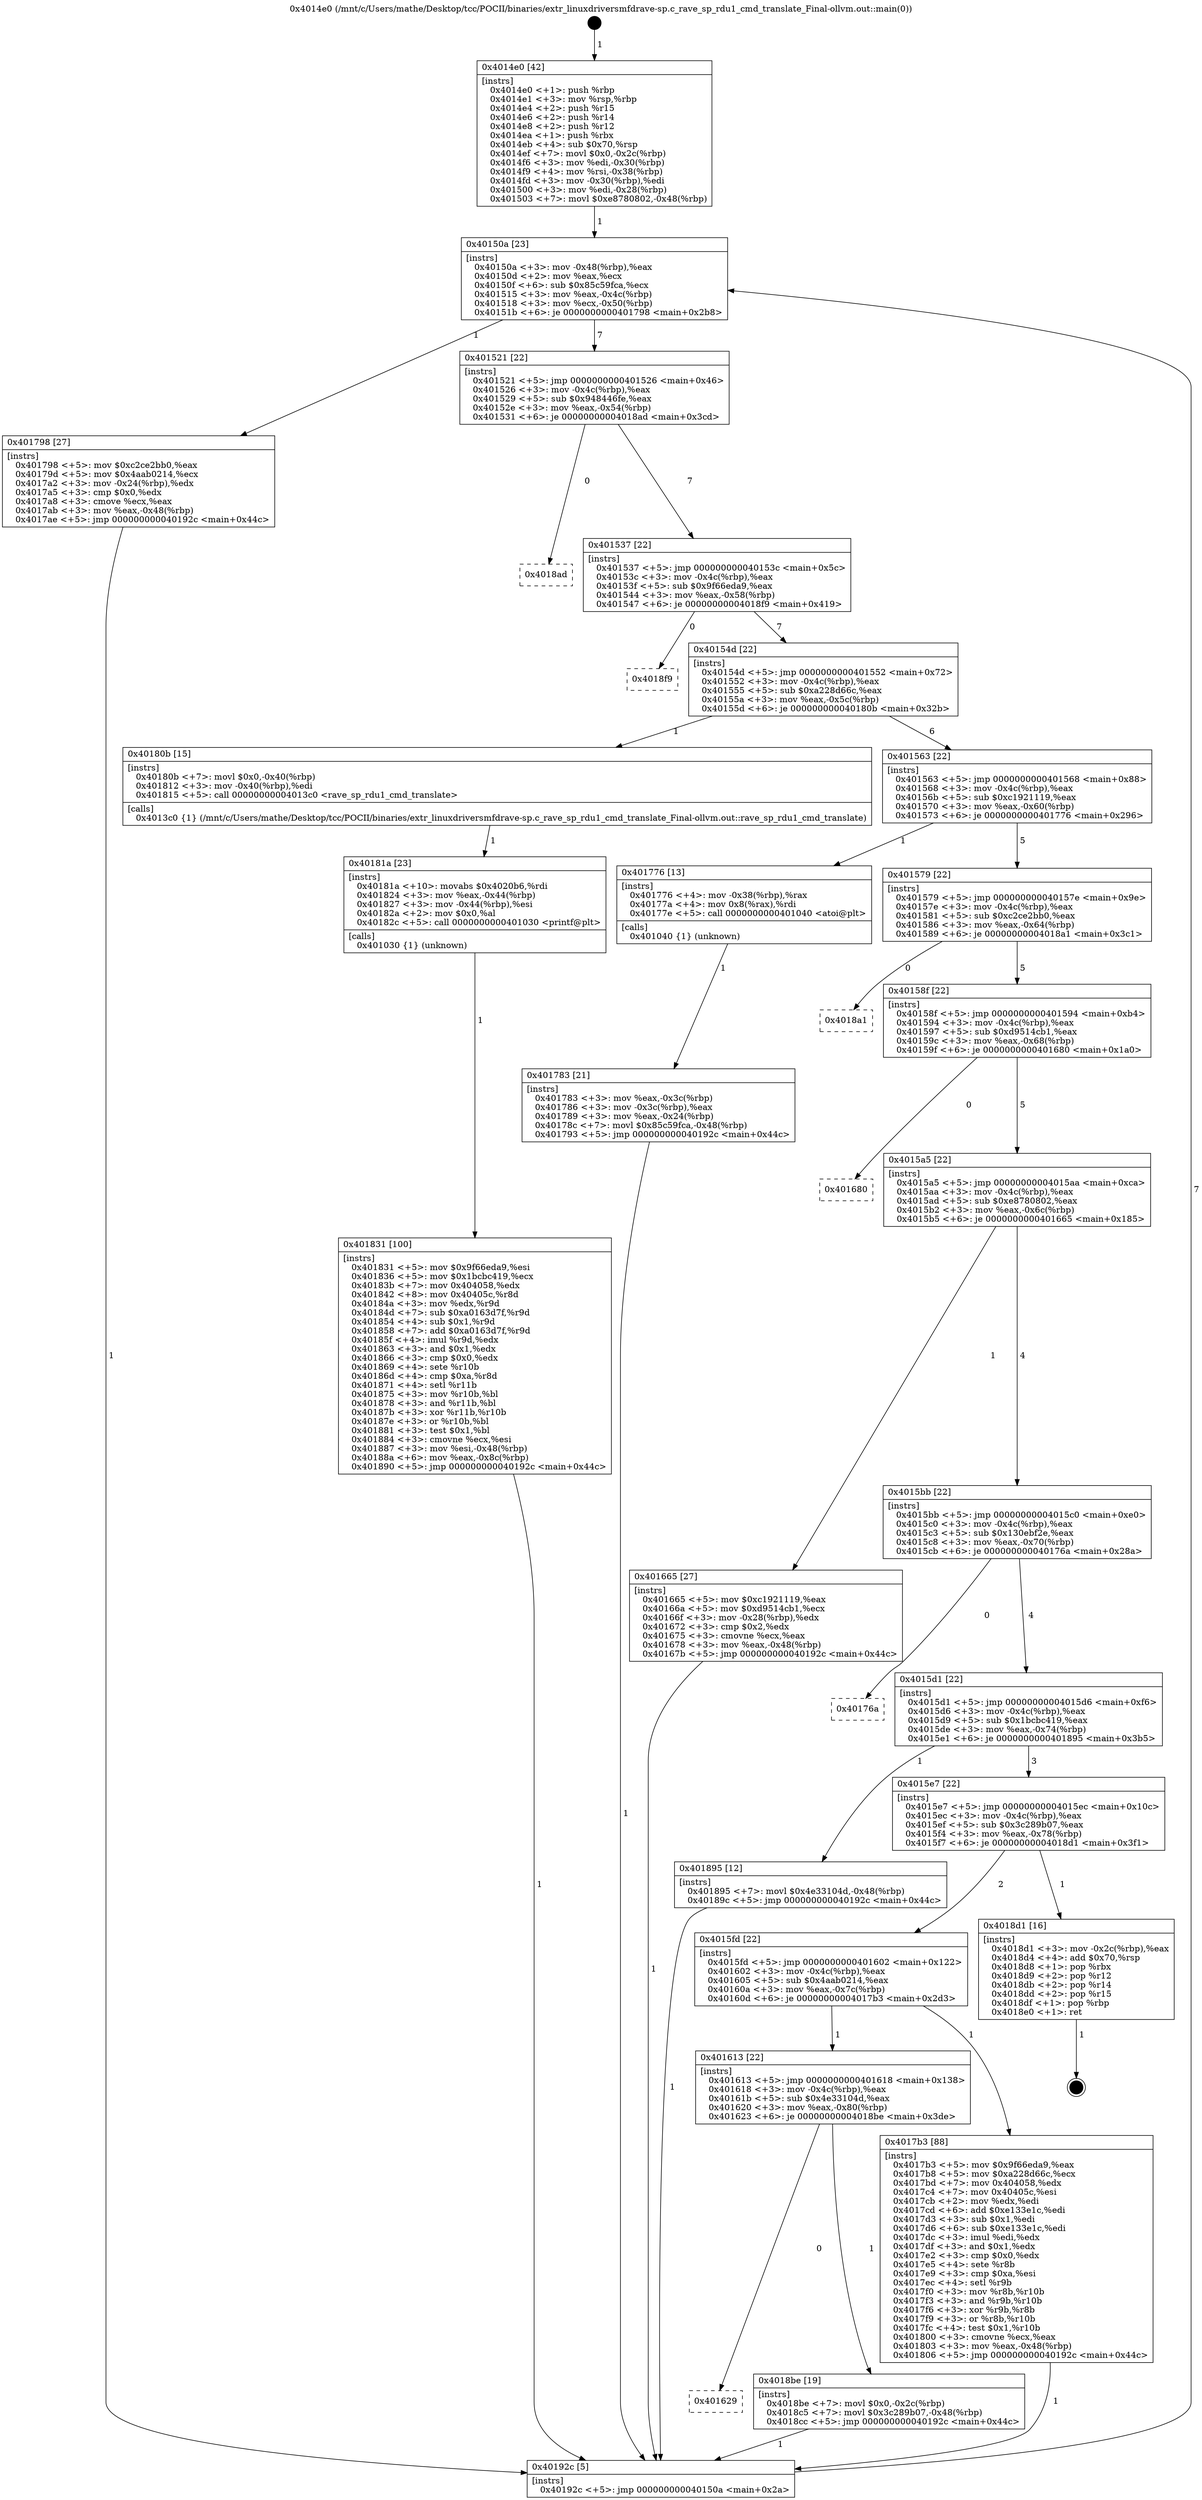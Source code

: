 digraph "0x4014e0" {
  label = "0x4014e0 (/mnt/c/Users/mathe/Desktop/tcc/POCII/binaries/extr_linuxdriversmfdrave-sp.c_rave_sp_rdu1_cmd_translate_Final-ollvm.out::main(0))"
  labelloc = "t"
  node[shape=record]

  Entry [label="",width=0.3,height=0.3,shape=circle,fillcolor=black,style=filled]
  "0x40150a" [label="{
     0x40150a [23]\l
     | [instrs]\l
     &nbsp;&nbsp;0x40150a \<+3\>: mov -0x48(%rbp),%eax\l
     &nbsp;&nbsp;0x40150d \<+2\>: mov %eax,%ecx\l
     &nbsp;&nbsp;0x40150f \<+6\>: sub $0x85c59fca,%ecx\l
     &nbsp;&nbsp;0x401515 \<+3\>: mov %eax,-0x4c(%rbp)\l
     &nbsp;&nbsp;0x401518 \<+3\>: mov %ecx,-0x50(%rbp)\l
     &nbsp;&nbsp;0x40151b \<+6\>: je 0000000000401798 \<main+0x2b8\>\l
  }"]
  "0x401798" [label="{
     0x401798 [27]\l
     | [instrs]\l
     &nbsp;&nbsp;0x401798 \<+5\>: mov $0xc2ce2bb0,%eax\l
     &nbsp;&nbsp;0x40179d \<+5\>: mov $0x4aab0214,%ecx\l
     &nbsp;&nbsp;0x4017a2 \<+3\>: mov -0x24(%rbp),%edx\l
     &nbsp;&nbsp;0x4017a5 \<+3\>: cmp $0x0,%edx\l
     &nbsp;&nbsp;0x4017a8 \<+3\>: cmove %ecx,%eax\l
     &nbsp;&nbsp;0x4017ab \<+3\>: mov %eax,-0x48(%rbp)\l
     &nbsp;&nbsp;0x4017ae \<+5\>: jmp 000000000040192c \<main+0x44c\>\l
  }"]
  "0x401521" [label="{
     0x401521 [22]\l
     | [instrs]\l
     &nbsp;&nbsp;0x401521 \<+5\>: jmp 0000000000401526 \<main+0x46\>\l
     &nbsp;&nbsp;0x401526 \<+3\>: mov -0x4c(%rbp),%eax\l
     &nbsp;&nbsp;0x401529 \<+5\>: sub $0x948446fe,%eax\l
     &nbsp;&nbsp;0x40152e \<+3\>: mov %eax,-0x54(%rbp)\l
     &nbsp;&nbsp;0x401531 \<+6\>: je 00000000004018ad \<main+0x3cd\>\l
  }"]
  Exit [label="",width=0.3,height=0.3,shape=circle,fillcolor=black,style=filled,peripheries=2]
  "0x4018ad" [label="{
     0x4018ad\l
  }", style=dashed]
  "0x401537" [label="{
     0x401537 [22]\l
     | [instrs]\l
     &nbsp;&nbsp;0x401537 \<+5\>: jmp 000000000040153c \<main+0x5c\>\l
     &nbsp;&nbsp;0x40153c \<+3\>: mov -0x4c(%rbp),%eax\l
     &nbsp;&nbsp;0x40153f \<+5\>: sub $0x9f66eda9,%eax\l
     &nbsp;&nbsp;0x401544 \<+3\>: mov %eax,-0x58(%rbp)\l
     &nbsp;&nbsp;0x401547 \<+6\>: je 00000000004018f9 \<main+0x419\>\l
  }"]
  "0x401629" [label="{
     0x401629\l
  }", style=dashed]
  "0x4018f9" [label="{
     0x4018f9\l
  }", style=dashed]
  "0x40154d" [label="{
     0x40154d [22]\l
     | [instrs]\l
     &nbsp;&nbsp;0x40154d \<+5\>: jmp 0000000000401552 \<main+0x72\>\l
     &nbsp;&nbsp;0x401552 \<+3\>: mov -0x4c(%rbp),%eax\l
     &nbsp;&nbsp;0x401555 \<+5\>: sub $0xa228d66c,%eax\l
     &nbsp;&nbsp;0x40155a \<+3\>: mov %eax,-0x5c(%rbp)\l
     &nbsp;&nbsp;0x40155d \<+6\>: je 000000000040180b \<main+0x32b\>\l
  }"]
  "0x4018be" [label="{
     0x4018be [19]\l
     | [instrs]\l
     &nbsp;&nbsp;0x4018be \<+7\>: movl $0x0,-0x2c(%rbp)\l
     &nbsp;&nbsp;0x4018c5 \<+7\>: movl $0x3c289b07,-0x48(%rbp)\l
     &nbsp;&nbsp;0x4018cc \<+5\>: jmp 000000000040192c \<main+0x44c\>\l
  }"]
  "0x40180b" [label="{
     0x40180b [15]\l
     | [instrs]\l
     &nbsp;&nbsp;0x40180b \<+7\>: movl $0x0,-0x40(%rbp)\l
     &nbsp;&nbsp;0x401812 \<+3\>: mov -0x40(%rbp),%edi\l
     &nbsp;&nbsp;0x401815 \<+5\>: call 00000000004013c0 \<rave_sp_rdu1_cmd_translate\>\l
     | [calls]\l
     &nbsp;&nbsp;0x4013c0 \{1\} (/mnt/c/Users/mathe/Desktop/tcc/POCII/binaries/extr_linuxdriversmfdrave-sp.c_rave_sp_rdu1_cmd_translate_Final-ollvm.out::rave_sp_rdu1_cmd_translate)\l
  }"]
  "0x401563" [label="{
     0x401563 [22]\l
     | [instrs]\l
     &nbsp;&nbsp;0x401563 \<+5\>: jmp 0000000000401568 \<main+0x88\>\l
     &nbsp;&nbsp;0x401568 \<+3\>: mov -0x4c(%rbp),%eax\l
     &nbsp;&nbsp;0x40156b \<+5\>: sub $0xc1921119,%eax\l
     &nbsp;&nbsp;0x401570 \<+3\>: mov %eax,-0x60(%rbp)\l
     &nbsp;&nbsp;0x401573 \<+6\>: je 0000000000401776 \<main+0x296\>\l
  }"]
  "0x401831" [label="{
     0x401831 [100]\l
     | [instrs]\l
     &nbsp;&nbsp;0x401831 \<+5\>: mov $0x9f66eda9,%esi\l
     &nbsp;&nbsp;0x401836 \<+5\>: mov $0x1bcbc419,%ecx\l
     &nbsp;&nbsp;0x40183b \<+7\>: mov 0x404058,%edx\l
     &nbsp;&nbsp;0x401842 \<+8\>: mov 0x40405c,%r8d\l
     &nbsp;&nbsp;0x40184a \<+3\>: mov %edx,%r9d\l
     &nbsp;&nbsp;0x40184d \<+7\>: sub $0xa0163d7f,%r9d\l
     &nbsp;&nbsp;0x401854 \<+4\>: sub $0x1,%r9d\l
     &nbsp;&nbsp;0x401858 \<+7\>: add $0xa0163d7f,%r9d\l
     &nbsp;&nbsp;0x40185f \<+4\>: imul %r9d,%edx\l
     &nbsp;&nbsp;0x401863 \<+3\>: and $0x1,%edx\l
     &nbsp;&nbsp;0x401866 \<+3\>: cmp $0x0,%edx\l
     &nbsp;&nbsp;0x401869 \<+4\>: sete %r10b\l
     &nbsp;&nbsp;0x40186d \<+4\>: cmp $0xa,%r8d\l
     &nbsp;&nbsp;0x401871 \<+4\>: setl %r11b\l
     &nbsp;&nbsp;0x401875 \<+3\>: mov %r10b,%bl\l
     &nbsp;&nbsp;0x401878 \<+3\>: and %r11b,%bl\l
     &nbsp;&nbsp;0x40187b \<+3\>: xor %r11b,%r10b\l
     &nbsp;&nbsp;0x40187e \<+3\>: or %r10b,%bl\l
     &nbsp;&nbsp;0x401881 \<+3\>: test $0x1,%bl\l
     &nbsp;&nbsp;0x401884 \<+3\>: cmovne %ecx,%esi\l
     &nbsp;&nbsp;0x401887 \<+3\>: mov %esi,-0x48(%rbp)\l
     &nbsp;&nbsp;0x40188a \<+6\>: mov %eax,-0x8c(%rbp)\l
     &nbsp;&nbsp;0x401890 \<+5\>: jmp 000000000040192c \<main+0x44c\>\l
  }"]
  "0x401776" [label="{
     0x401776 [13]\l
     | [instrs]\l
     &nbsp;&nbsp;0x401776 \<+4\>: mov -0x38(%rbp),%rax\l
     &nbsp;&nbsp;0x40177a \<+4\>: mov 0x8(%rax),%rdi\l
     &nbsp;&nbsp;0x40177e \<+5\>: call 0000000000401040 \<atoi@plt\>\l
     | [calls]\l
     &nbsp;&nbsp;0x401040 \{1\} (unknown)\l
  }"]
  "0x401579" [label="{
     0x401579 [22]\l
     | [instrs]\l
     &nbsp;&nbsp;0x401579 \<+5\>: jmp 000000000040157e \<main+0x9e\>\l
     &nbsp;&nbsp;0x40157e \<+3\>: mov -0x4c(%rbp),%eax\l
     &nbsp;&nbsp;0x401581 \<+5\>: sub $0xc2ce2bb0,%eax\l
     &nbsp;&nbsp;0x401586 \<+3\>: mov %eax,-0x64(%rbp)\l
     &nbsp;&nbsp;0x401589 \<+6\>: je 00000000004018a1 \<main+0x3c1\>\l
  }"]
  "0x40181a" [label="{
     0x40181a [23]\l
     | [instrs]\l
     &nbsp;&nbsp;0x40181a \<+10\>: movabs $0x4020b6,%rdi\l
     &nbsp;&nbsp;0x401824 \<+3\>: mov %eax,-0x44(%rbp)\l
     &nbsp;&nbsp;0x401827 \<+3\>: mov -0x44(%rbp),%esi\l
     &nbsp;&nbsp;0x40182a \<+2\>: mov $0x0,%al\l
     &nbsp;&nbsp;0x40182c \<+5\>: call 0000000000401030 \<printf@plt\>\l
     | [calls]\l
     &nbsp;&nbsp;0x401030 \{1\} (unknown)\l
  }"]
  "0x4018a1" [label="{
     0x4018a1\l
  }", style=dashed]
  "0x40158f" [label="{
     0x40158f [22]\l
     | [instrs]\l
     &nbsp;&nbsp;0x40158f \<+5\>: jmp 0000000000401594 \<main+0xb4\>\l
     &nbsp;&nbsp;0x401594 \<+3\>: mov -0x4c(%rbp),%eax\l
     &nbsp;&nbsp;0x401597 \<+5\>: sub $0xd9514cb1,%eax\l
     &nbsp;&nbsp;0x40159c \<+3\>: mov %eax,-0x68(%rbp)\l
     &nbsp;&nbsp;0x40159f \<+6\>: je 0000000000401680 \<main+0x1a0\>\l
  }"]
  "0x401613" [label="{
     0x401613 [22]\l
     | [instrs]\l
     &nbsp;&nbsp;0x401613 \<+5\>: jmp 0000000000401618 \<main+0x138\>\l
     &nbsp;&nbsp;0x401618 \<+3\>: mov -0x4c(%rbp),%eax\l
     &nbsp;&nbsp;0x40161b \<+5\>: sub $0x4e33104d,%eax\l
     &nbsp;&nbsp;0x401620 \<+3\>: mov %eax,-0x80(%rbp)\l
     &nbsp;&nbsp;0x401623 \<+6\>: je 00000000004018be \<main+0x3de\>\l
  }"]
  "0x401680" [label="{
     0x401680\l
  }", style=dashed]
  "0x4015a5" [label="{
     0x4015a5 [22]\l
     | [instrs]\l
     &nbsp;&nbsp;0x4015a5 \<+5\>: jmp 00000000004015aa \<main+0xca\>\l
     &nbsp;&nbsp;0x4015aa \<+3\>: mov -0x4c(%rbp),%eax\l
     &nbsp;&nbsp;0x4015ad \<+5\>: sub $0xe8780802,%eax\l
     &nbsp;&nbsp;0x4015b2 \<+3\>: mov %eax,-0x6c(%rbp)\l
     &nbsp;&nbsp;0x4015b5 \<+6\>: je 0000000000401665 \<main+0x185\>\l
  }"]
  "0x4017b3" [label="{
     0x4017b3 [88]\l
     | [instrs]\l
     &nbsp;&nbsp;0x4017b3 \<+5\>: mov $0x9f66eda9,%eax\l
     &nbsp;&nbsp;0x4017b8 \<+5\>: mov $0xa228d66c,%ecx\l
     &nbsp;&nbsp;0x4017bd \<+7\>: mov 0x404058,%edx\l
     &nbsp;&nbsp;0x4017c4 \<+7\>: mov 0x40405c,%esi\l
     &nbsp;&nbsp;0x4017cb \<+2\>: mov %edx,%edi\l
     &nbsp;&nbsp;0x4017cd \<+6\>: add $0xe133e1c,%edi\l
     &nbsp;&nbsp;0x4017d3 \<+3\>: sub $0x1,%edi\l
     &nbsp;&nbsp;0x4017d6 \<+6\>: sub $0xe133e1c,%edi\l
     &nbsp;&nbsp;0x4017dc \<+3\>: imul %edi,%edx\l
     &nbsp;&nbsp;0x4017df \<+3\>: and $0x1,%edx\l
     &nbsp;&nbsp;0x4017e2 \<+3\>: cmp $0x0,%edx\l
     &nbsp;&nbsp;0x4017e5 \<+4\>: sete %r8b\l
     &nbsp;&nbsp;0x4017e9 \<+3\>: cmp $0xa,%esi\l
     &nbsp;&nbsp;0x4017ec \<+4\>: setl %r9b\l
     &nbsp;&nbsp;0x4017f0 \<+3\>: mov %r8b,%r10b\l
     &nbsp;&nbsp;0x4017f3 \<+3\>: and %r9b,%r10b\l
     &nbsp;&nbsp;0x4017f6 \<+3\>: xor %r9b,%r8b\l
     &nbsp;&nbsp;0x4017f9 \<+3\>: or %r8b,%r10b\l
     &nbsp;&nbsp;0x4017fc \<+4\>: test $0x1,%r10b\l
     &nbsp;&nbsp;0x401800 \<+3\>: cmovne %ecx,%eax\l
     &nbsp;&nbsp;0x401803 \<+3\>: mov %eax,-0x48(%rbp)\l
     &nbsp;&nbsp;0x401806 \<+5\>: jmp 000000000040192c \<main+0x44c\>\l
  }"]
  "0x401665" [label="{
     0x401665 [27]\l
     | [instrs]\l
     &nbsp;&nbsp;0x401665 \<+5\>: mov $0xc1921119,%eax\l
     &nbsp;&nbsp;0x40166a \<+5\>: mov $0xd9514cb1,%ecx\l
     &nbsp;&nbsp;0x40166f \<+3\>: mov -0x28(%rbp),%edx\l
     &nbsp;&nbsp;0x401672 \<+3\>: cmp $0x2,%edx\l
     &nbsp;&nbsp;0x401675 \<+3\>: cmovne %ecx,%eax\l
     &nbsp;&nbsp;0x401678 \<+3\>: mov %eax,-0x48(%rbp)\l
     &nbsp;&nbsp;0x40167b \<+5\>: jmp 000000000040192c \<main+0x44c\>\l
  }"]
  "0x4015bb" [label="{
     0x4015bb [22]\l
     | [instrs]\l
     &nbsp;&nbsp;0x4015bb \<+5\>: jmp 00000000004015c0 \<main+0xe0\>\l
     &nbsp;&nbsp;0x4015c0 \<+3\>: mov -0x4c(%rbp),%eax\l
     &nbsp;&nbsp;0x4015c3 \<+5\>: sub $0x130ebf2e,%eax\l
     &nbsp;&nbsp;0x4015c8 \<+3\>: mov %eax,-0x70(%rbp)\l
     &nbsp;&nbsp;0x4015cb \<+6\>: je 000000000040176a \<main+0x28a\>\l
  }"]
  "0x40192c" [label="{
     0x40192c [5]\l
     | [instrs]\l
     &nbsp;&nbsp;0x40192c \<+5\>: jmp 000000000040150a \<main+0x2a\>\l
  }"]
  "0x4014e0" [label="{
     0x4014e0 [42]\l
     | [instrs]\l
     &nbsp;&nbsp;0x4014e0 \<+1\>: push %rbp\l
     &nbsp;&nbsp;0x4014e1 \<+3\>: mov %rsp,%rbp\l
     &nbsp;&nbsp;0x4014e4 \<+2\>: push %r15\l
     &nbsp;&nbsp;0x4014e6 \<+2\>: push %r14\l
     &nbsp;&nbsp;0x4014e8 \<+2\>: push %r12\l
     &nbsp;&nbsp;0x4014ea \<+1\>: push %rbx\l
     &nbsp;&nbsp;0x4014eb \<+4\>: sub $0x70,%rsp\l
     &nbsp;&nbsp;0x4014ef \<+7\>: movl $0x0,-0x2c(%rbp)\l
     &nbsp;&nbsp;0x4014f6 \<+3\>: mov %edi,-0x30(%rbp)\l
     &nbsp;&nbsp;0x4014f9 \<+4\>: mov %rsi,-0x38(%rbp)\l
     &nbsp;&nbsp;0x4014fd \<+3\>: mov -0x30(%rbp),%edi\l
     &nbsp;&nbsp;0x401500 \<+3\>: mov %edi,-0x28(%rbp)\l
     &nbsp;&nbsp;0x401503 \<+7\>: movl $0xe8780802,-0x48(%rbp)\l
  }"]
  "0x401783" [label="{
     0x401783 [21]\l
     | [instrs]\l
     &nbsp;&nbsp;0x401783 \<+3\>: mov %eax,-0x3c(%rbp)\l
     &nbsp;&nbsp;0x401786 \<+3\>: mov -0x3c(%rbp),%eax\l
     &nbsp;&nbsp;0x401789 \<+3\>: mov %eax,-0x24(%rbp)\l
     &nbsp;&nbsp;0x40178c \<+7\>: movl $0x85c59fca,-0x48(%rbp)\l
     &nbsp;&nbsp;0x401793 \<+5\>: jmp 000000000040192c \<main+0x44c\>\l
  }"]
  "0x4015fd" [label="{
     0x4015fd [22]\l
     | [instrs]\l
     &nbsp;&nbsp;0x4015fd \<+5\>: jmp 0000000000401602 \<main+0x122\>\l
     &nbsp;&nbsp;0x401602 \<+3\>: mov -0x4c(%rbp),%eax\l
     &nbsp;&nbsp;0x401605 \<+5\>: sub $0x4aab0214,%eax\l
     &nbsp;&nbsp;0x40160a \<+3\>: mov %eax,-0x7c(%rbp)\l
     &nbsp;&nbsp;0x40160d \<+6\>: je 00000000004017b3 \<main+0x2d3\>\l
  }"]
  "0x40176a" [label="{
     0x40176a\l
  }", style=dashed]
  "0x4015d1" [label="{
     0x4015d1 [22]\l
     | [instrs]\l
     &nbsp;&nbsp;0x4015d1 \<+5\>: jmp 00000000004015d6 \<main+0xf6\>\l
     &nbsp;&nbsp;0x4015d6 \<+3\>: mov -0x4c(%rbp),%eax\l
     &nbsp;&nbsp;0x4015d9 \<+5\>: sub $0x1bcbc419,%eax\l
     &nbsp;&nbsp;0x4015de \<+3\>: mov %eax,-0x74(%rbp)\l
     &nbsp;&nbsp;0x4015e1 \<+6\>: je 0000000000401895 \<main+0x3b5\>\l
  }"]
  "0x4018d1" [label="{
     0x4018d1 [16]\l
     | [instrs]\l
     &nbsp;&nbsp;0x4018d1 \<+3\>: mov -0x2c(%rbp),%eax\l
     &nbsp;&nbsp;0x4018d4 \<+4\>: add $0x70,%rsp\l
     &nbsp;&nbsp;0x4018d8 \<+1\>: pop %rbx\l
     &nbsp;&nbsp;0x4018d9 \<+2\>: pop %r12\l
     &nbsp;&nbsp;0x4018db \<+2\>: pop %r14\l
     &nbsp;&nbsp;0x4018dd \<+2\>: pop %r15\l
     &nbsp;&nbsp;0x4018df \<+1\>: pop %rbp\l
     &nbsp;&nbsp;0x4018e0 \<+1\>: ret\l
  }"]
  "0x401895" [label="{
     0x401895 [12]\l
     | [instrs]\l
     &nbsp;&nbsp;0x401895 \<+7\>: movl $0x4e33104d,-0x48(%rbp)\l
     &nbsp;&nbsp;0x40189c \<+5\>: jmp 000000000040192c \<main+0x44c\>\l
  }"]
  "0x4015e7" [label="{
     0x4015e7 [22]\l
     | [instrs]\l
     &nbsp;&nbsp;0x4015e7 \<+5\>: jmp 00000000004015ec \<main+0x10c\>\l
     &nbsp;&nbsp;0x4015ec \<+3\>: mov -0x4c(%rbp),%eax\l
     &nbsp;&nbsp;0x4015ef \<+5\>: sub $0x3c289b07,%eax\l
     &nbsp;&nbsp;0x4015f4 \<+3\>: mov %eax,-0x78(%rbp)\l
     &nbsp;&nbsp;0x4015f7 \<+6\>: je 00000000004018d1 \<main+0x3f1\>\l
  }"]
  Entry -> "0x4014e0" [label=" 1"]
  "0x40150a" -> "0x401798" [label=" 1"]
  "0x40150a" -> "0x401521" [label=" 7"]
  "0x4018d1" -> Exit [label=" 1"]
  "0x401521" -> "0x4018ad" [label=" 0"]
  "0x401521" -> "0x401537" [label=" 7"]
  "0x4018be" -> "0x40192c" [label=" 1"]
  "0x401537" -> "0x4018f9" [label=" 0"]
  "0x401537" -> "0x40154d" [label=" 7"]
  "0x401613" -> "0x401629" [label=" 0"]
  "0x40154d" -> "0x40180b" [label=" 1"]
  "0x40154d" -> "0x401563" [label=" 6"]
  "0x401613" -> "0x4018be" [label=" 1"]
  "0x401563" -> "0x401776" [label=" 1"]
  "0x401563" -> "0x401579" [label=" 5"]
  "0x401895" -> "0x40192c" [label=" 1"]
  "0x401579" -> "0x4018a1" [label=" 0"]
  "0x401579" -> "0x40158f" [label=" 5"]
  "0x401831" -> "0x40192c" [label=" 1"]
  "0x40158f" -> "0x401680" [label=" 0"]
  "0x40158f" -> "0x4015a5" [label=" 5"]
  "0x40181a" -> "0x401831" [label=" 1"]
  "0x4015a5" -> "0x401665" [label=" 1"]
  "0x4015a5" -> "0x4015bb" [label=" 4"]
  "0x401665" -> "0x40192c" [label=" 1"]
  "0x4014e0" -> "0x40150a" [label=" 1"]
  "0x40192c" -> "0x40150a" [label=" 7"]
  "0x401776" -> "0x401783" [label=" 1"]
  "0x401783" -> "0x40192c" [label=" 1"]
  "0x401798" -> "0x40192c" [label=" 1"]
  "0x40180b" -> "0x40181a" [label=" 1"]
  "0x4015bb" -> "0x40176a" [label=" 0"]
  "0x4015bb" -> "0x4015d1" [label=" 4"]
  "0x4015fd" -> "0x401613" [label=" 1"]
  "0x4015d1" -> "0x401895" [label=" 1"]
  "0x4015d1" -> "0x4015e7" [label=" 3"]
  "0x4015fd" -> "0x4017b3" [label=" 1"]
  "0x4015e7" -> "0x4018d1" [label=" 1"]
  "0x4015e7" -> "0x4015fd" [label=" 2"]
  "0x4017b3" -> "0x40192c" [label=" 1"]
}
